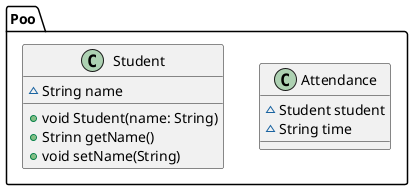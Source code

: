 @startuml
class Poo.Attendance {
   ~ Student student
   ~ String time
}

class Poo.Student {
   ~ String name
   + void Student(name: String)
   + Strinn getName()
   + void setName(String)
}
@enduml